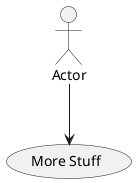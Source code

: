 @startuml


usecase "More Stuff" as MoreStuff

Actor "Actor" as Actor

Actor --> MoreStuff



@enduml
